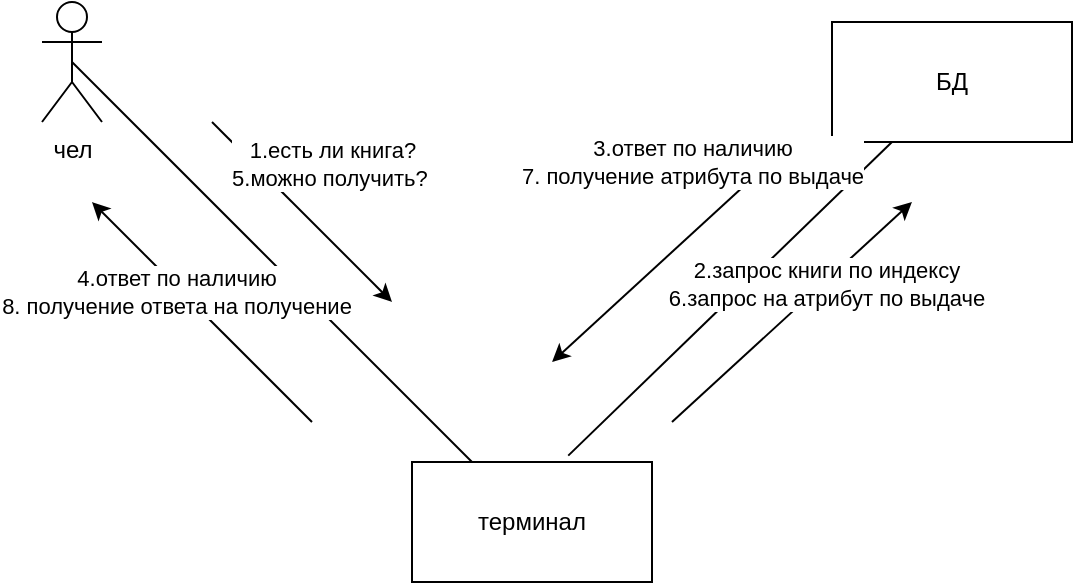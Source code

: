<mxfile version="24.7.1" type="github">
  <diagram name="Страница — 1" id="AzL-ns1DQ6EHd2YFHJDw">
    <mxGraphModel dx="986" dy="682" grid="1" gridSize="10" guides="1" tooltips="1" connect="1" arrows="1" fold="1" page="1" pageScale="1" pageWidth="827" pageHeight="1169" math="0" shadow="0">
      <root>
        <mxCell id="0" />
        <mxCell id="1" parent="0" />
        <mxCell id="jj3AItWzP_01-228I20b-2" value="чел" style="shape=umlActor;verticalLabelPosition=bottom;verticalAlign=top;html=1;outlineConnect=0;" vertex="1" parent="1">
          <mxGeometry x="85" y="10" width="30" height="60" as="geometry" />
        </mxCell>
        <mxCell id="jj3AItWzP_01-228I20b-4" value="терминал" style="rounded=0;whiteSpace=wrap;html=1;" vertex="1" parent="1">
          <mxGeometry x="270" y="240" width="120" height="60" as="geometry" />
        </mxCell>
        <mxCell id="jj3AItWzP_01-228I20b-5" value="БД" style="rounded=0;whiteSpace=wrap;html=1;" vertex="1" parent="1">
          <mxGeometry x="480" y="20" width="120" height="60" as="geometry" />
        </mxCell>
        <mxCell id="jj3AItWzP_01-228I20b-37" value="" style="endArrow=none;html=1;rounded=0;exitX=0.5;exitY=0.5;exitDx=0;exitDy=0;exitPerimeter=0;entryX=0.25;entryY=0;entryDx=0;entryDy=0;" edge="1" parent="1" source="jj3AItWzP_01-228I20b-2" target="jj3AItWzP_01-228I20b-4">
          <mxGeometry width="50" height="50" relative="1" as="geometry">
            <mxPoint x="260" y="200" as="sourcePoint" />
            <mxPoint x="310" y="150" as="targetPoint" />
          </mxGeometry>
        </mxCell>
        <mxCell id="jj3AItWzP_01-228I20b-38" value="" style="endArrow=none;html=1;rounded=0;exitX=0.651;exitY=-0.053;exitDx=0;exitDy=0;exitPerimeter=0;entryX=0.25;entryY=1;entryDx=0;entryDy=0;" edge="1" parent="1" source="jj3AItWzP_01-228I20b-4" target="jj3AItWzP_01-228I20b-5">
          <mxGeometry width="50" height="50" relative="1" as="geometry">
            <mxPoint x="260" y="200" as="sourcePoint" />
            <mxPoint x="310" y="150" as="targetPoint" />
          </mxGeometry>
        </mxCell>
        <mxCell id="jj3AItWzP_01-228I20b-39" value="" style="endArrow=classic;html=1;rounded=0;" edge="1" parent="1">
          <mxGeometry width="50" height="50" relative="1" as="geometry">
            <mxPoint x="170" y="70" as="sourcePoint" />
            <mxPoint x="260" y="160" as="targetPoint" />
          </mxGeometry>
        </mxCell>
        <mxCell id="jj3AItWzP_01-228I20b-40" value="1.есть ли книга?&lt;div&gt;5.можно получить?&amp;nbsp;&lt;/div&gt;" style="edgeLabel;html=1;align=center;verticalAlign=middle;resizable=0;points=[];" vertex="1" connectable="0" parent="jj3AItWzP_01-228I20b-39">
          <mxGeometry x="-0.318" y="2" relative="1" as="geometry">
            <mxPoint x="28" y="-9" as="offset" />
          </mxGeometry>
        </mxCell>
        <mxCell id="jj3AItWzP_01-228I20b-41" value="" style="endArrow=classic;html=1;rounded=0;" edge="1" parent="1">
          <mxGeometry width="50" height="50" relative="1" as="geometry">
            <mxPoint x="400" y="220" as="sourcePoint" />
            <mxPoint x="520" y="110" as="targetPoint" />
          </mxGeometry>
        </mxCell>
        <mxCell id="jj3AItWzP_01-228I20b-42" value="2.запрос книги по индексу&lt;div&gt;6.запрос на атрибут по выдаче&lt;/div&gt;" style="edgeLabel;html=1;align=center;verticalAlign=middle;resizable=0;points=[];" vertex="1" connectable="0" parent="jj3AItWzP_01-228I20b-41">
          <mxGeometry x="0.267" y="-1" relative="1" as="geometry">
            <mxPoint as="offset" />
          </mxGeometry>
        </mxCell>
        <mxCell id="jj3AItWzP_01-228I20b-44" value="" style="endArrow=classic;html=1;rounded=0;" edge="1" parent="1">
          <mxGeometry width="50" height="50" relative="1" as="geometry">
            <mxPoint x="460" y="80" as="sourcePoint" />
            <mxPoint x="340" y="190" as="targetPoint" />
          </mxGeometry>
        </mxCell>
        <mxCell id="jj3AItWzP_01-228I20b-45" value="3.ответ по наличию&lt;div&gt;7. получение атрибута по выдаче&lt;/div&gt;" style="edgeLabel;html=1;align=center;verticalAlign=middle;resizable=0;points=[];" vertex="1" connectable="0" parent="jj3AItWzP_01-228I20b-44">
          <mxGeometry x="-0.35" y="-3" relative="1" as="geometry">
            <mxPoint x="-9" y="-24" as="offset" />
          </mxGeometry>
        </mxCell>
        <mxCell id="jj3AItWzP_01-228I20b-47" value="" style="endArrow=classic;html=1;rounded=0;" edge="1" parent="1">
          <mxGeometry width="50" height="50" relative="1" as="geometry">
            <mxPoint x="220" y="220" as="sourcePoint" />
            <mxPoint x="110" y="110" as="targetPoint" />
          </mxGeometry>
        </mxCell>
        <mxCell id="jj3AItWzP_01-228I20b-48" value="4.ответ по наличию&lt;div&gt;8. получение ответа на получение&lt;/div&gt;" style="edgeLabel;html=1;align=center;verticalAlign=middle;resizable=0;points=[];" vertex="1" connectable="0" parent="jj3AItWzP_01-228I20b-47">
          <mxGeometry x="0.217" y="2" relative="1" as="geometry">
            <mxPoint as="offset" />
          </mxGeometry>
        </mxCell>
      </root>
    </mxGraphModel>
  </diagram>
</mxfile>
